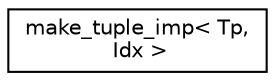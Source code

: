 digraph "Graphical Class Hierarchy"
{
  edge [fontname="Helvetica",fontsize="10",labelfontname="Helvetica",labelfontsize="10"];
  node [fontname="Helvetica",fontsize="10",shape=record];
  rankdir="LR";
  Node0 [label="make_tuple_imp\< Tp,\l Idx \>",height=0.2,width=0.4,color="black", fillcolor="white", style="filled",URL="$structmake__tuple__imp.html"];
}
